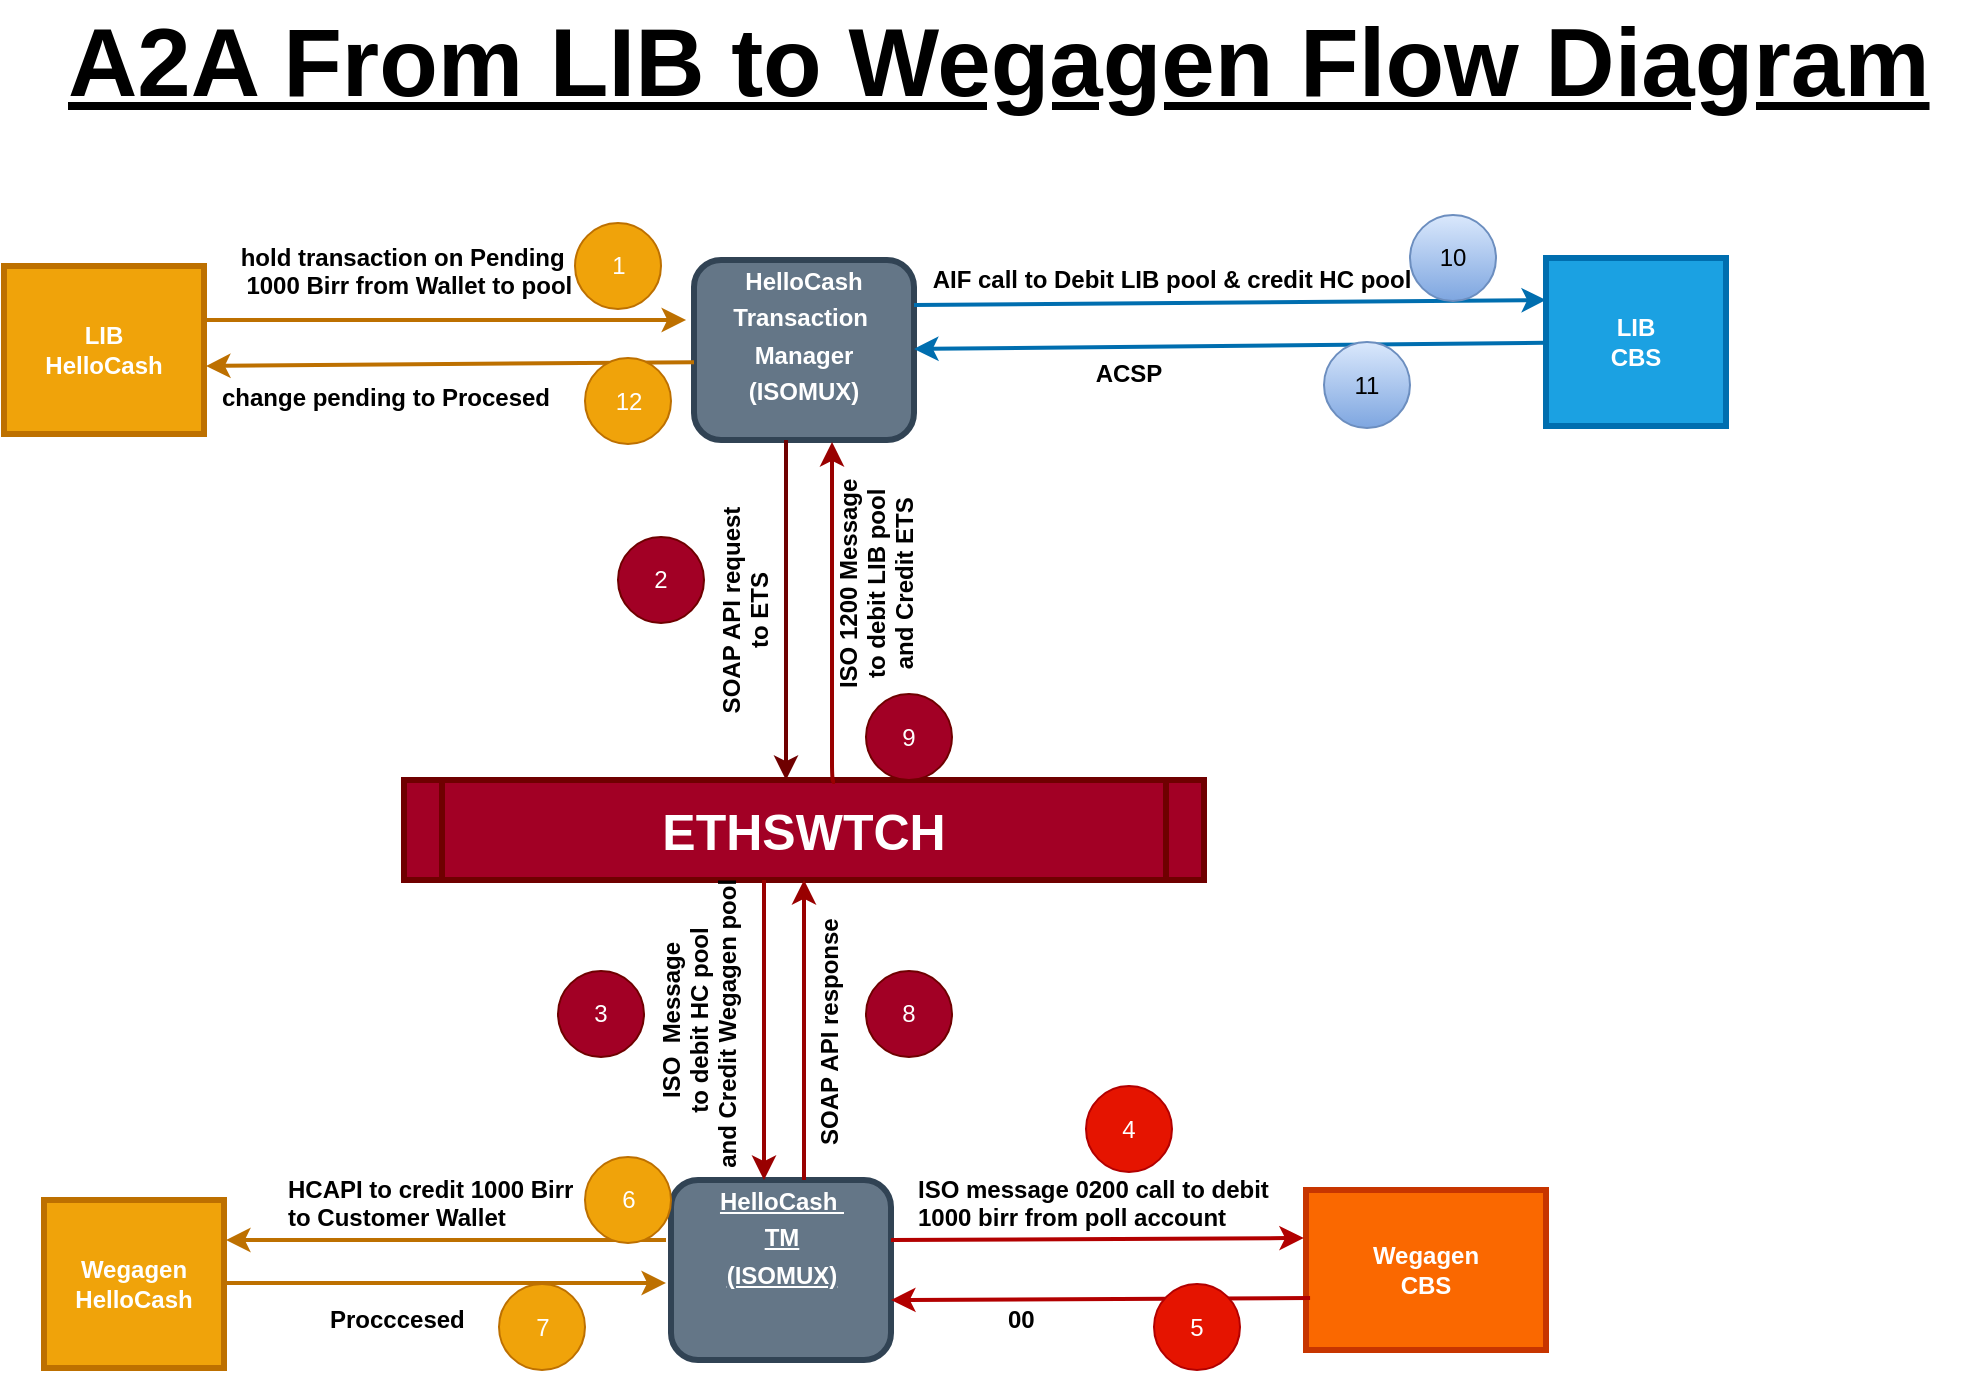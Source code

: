 <mxfile version="12.1.3" type="github" pages="1">
  <diagram name="Page-1" id="c7558073-3199-34d8-9f00-42111426c3f3">
    <mxGraphModel dx="787" dy="480" grid="1" gridSize="10" guides="1" tooltips="1" connect="1" arrows="1" fold="1" page="1" pageScale="1" pageWidth="826" pageHeight="1169" background="#ffffff" math="0" shadow="0">
      <root>
        <mxCell id="0"/>
        <mxCell id="1" parent="0"/>
        <mxCell id="2" value="&lt;p style=&quot;margin: 4px 0px 0px ; text-align: center&quot;&gt;HelloCash&lt;/p&gt;&lt;p style=&quot;margin: 4px 0px 0px ; text-align: center&quot;&gt;Transaction&amp;nbsp;&lt;/p&gt;&lt;p style=&quot;margin: 4px 0px 0px ; text-align: center&quot;&gt;Manager&lt;/p&gt;&lt;p style=&quot;margin: 4px 0px 0px ; text-align: center&quot;&gt;(ISOMUX)&lt;/p&gt;" style="verticalAlign=middle;align=center;overflow=fill;fontSize=12;fontFamily=Helvetica;html=1;rounded=1;fontStyle=1;strokeWidth=3;fillColor=#647687;strokeColor=#314354;fontColor=#ffffff;" parent="1" vertex="1">
          <mxGeometry x="355" y="130" width="110" height="90" as="geometry"/>
        </mxCell>
        <mxCell id="3" value="LIB&#xa;HelloCash" style="whiteSpace=wrap;align=center;verticalAlign=middle;fontStyle=1;strokeWidth=3;fillColor=#f0a30a;strokeColor=#BD7000;fontColor=#ffffff;" parent="1" vertex="1">
          <mxGeometry x="10" y="133" width="100" height="84" as="geometry"/>
        </mxCell>
        <mxCell id="4" value="LIB&#xa;CBS" style="whiteSpace=wrap;align=center;verticalAlign=middle;fontStyle=1;strokeWidth=3;fillColor=#1ba1e2;strokeColor=#006EAF;fontColor=#ffffff;" parent="1" vertex="1">
          <mxGeometry x="781" y="129" width="90" height="84" as="geometry"/>
        </mxCell>
        <mxCell id="5" value="&#xa;ETHSWTCH&#xa;" style="shape=process;whiteSpace=wrap;align=center;verticalAlign=middle;size=0.048;fontStyle=1;strokeWidth=3;fillColor=#a20025;strokeColor=#6F0000;fontColor=#ffffff;fontSize=25;" parent="1" vertex="1">
          <mxGeometry x="210.0" y="390" width="400" height="50" as="geometry"/>
        </mxCell>
        <mxCell id="36" value="" style="edgeStyle=none;noEdgeStyle=1;strokeColor=#BD7000;strokeWidth=2;fillColor=#f0a30a;entryX=-0.036;entryY=0.333;entryDx=0;entryDy=0;entryPerimeter=0;" parent="1" edge="1" target="2">
          <mxGeometry width="100" height="100" relative="1" as="geometry">
            <mxPoint x="110" y="160" as="sourcePoint"/>
            <mxPoint x="350" y="164" as="targetPoint"/>
            <Array as="points"/>
          </mxGeometry>
        </mxCell>
        <mxCell id="37" value="" style="edgeStyle=none;noEdgeStyle=1;strokeColor=#006EAF;strokeWidth=2;fillColor=#1ba1e2;" parent="1" source="4" target="2" edge="1">
          <mxGeometry width="100" height="100" relative="1" as="geometry">
            <mxPoint x="280" y="190" as="sourcePoint"/>
            <mxPoint x="380" y="90" as="targetPoint"/>
          </mxGeometry>
        </mxCell>
        <mxCell id="11" value="&lt;p style=&quot;margin: 0px ; margin-top: 4px ; text-align: center ; text-decoration: underline&quot;&gt;HelloCash&amp;nbsp;&lt;/p&gt;&lt;p style=&quot;margin: 0px ; margin-top: 4px ; text-align: center ; text-decoration: underline&quot;&gt;TM&lt;/p&gt;&lt;p style=&quot;margin: 0px ; margin-top: 4px ; text-align: center ; text-decoration: underline&quot;&gt;(ISOMUX)&lt;/p&gt;" style="verticalAlign=middle;align=center;overflow=fill;fontSize=12;fontFamily=Helvetica;html=1;rounded=1;fontStyle=1;strokeWidth=3;fillColor=#647687;strokeColor=#314354;fontColor=#ffffff;" parent="1" vertex="1">
          <mxGeometry x="343.5" y="590" width="110" height="90" as="geometry"/>
        </mxCell>
        <mxCell id="56" value="" style="edgeStyle=elbowEdgeStyle;elbow=horizontal;strokeColor=#6F0000;strokeWidth=2;fillColor=#a20025;" parent="1" source="2" target="5" edge="1">
          <mxGeometry width="100" height="100" relative="1" as="geometry">
            <mxPoint x="50" y="500" as="sourcePoint"/>
            <mxPoint x="150" y="400" as="targetPoint"/>
            <Array as="points">
              <mxPoint x="401" y="300"/>
              <mxPoint x="280" y="360"/>
            </Array>
          </mxGeometry>
        </mxCell>
        <mxCell id="88" value="" style="edgeStyle=elbowEdgeStyle;elbow=horizontal;strokeColor=#990000;strokeWidth=2" parent="1" source="5" target="11" edge="1">
          <mxGeometry width="100" height="100" relative="1" as="geometry">
            <mxPoint x="50" y="500" as="sourcePoint"/>
            <mxPoint x="150" y="400" as="targetPoint"/>
            <Array as="points">
              <mxPoint x="390" y="470"/>
            </Array>
          </mxGeometry>
        </mxCell>
        <mxCell id="89" value="" style="edgeStyle=elbowEdgeStyle;elbow=horizontal;strokeColor=#990000;strokeWidth=2" parent="1" source="11" target="5" edge="1">
          <mxGeometry width="100" height="100" relative="1" as="geometry">
            <mxPoint x="60.0" y="510" as="sourcePoint"/>
            <mxPoint x="160.0" y="410" as="targetPoint"/>
            <Array as="points">
              <mxPoint x="410" y="470"/>
            </Array>
          </mxGeometry>
        </mxCell>
        <mxCell id="95" value="SOAP API response  " style="text;spacingTop=-5;align=center;rotation=-90;fontStyle=1" parent="1" vertex="1">
          <mxGeometry x="380" y="488" width="117" height="49" as="geometry"/>
        </mxCell>
        <mxCell id="96" value="ISO  Message &#xa;to debit HC pool &#xa;and Credit Wegagen pool " style="text;spacingTop=-5;align=center;rotation=-90;fontStyle=1" parent="1" vertex="1">
          <mxGeometry x="330" y="500" width="30" height="20" as="geometry"/>
        </mxCell>
        <mxCell id="NKkgWCKWEFarxGGxpJ5g-107" value="" style="edgeStyle=none;noEdgeStyle=1;strokeColor=#006EAF;strokeWidth=2;fillColor=#1ba1e2;exitX=1;exitY=0.25;exitDx=0;exitDy=0;entryX=0;entryY=0.25;entryDx=0;entryDy=0;" parent="1" edge="1" target="4" source="2">
          <mxGeometry width="100" height="100" relative="1" as="geometry">
            <mxPoint x="481.5" y="154" as="sourcePoint"/>
            <mxPoint x="706.5" y="154" as="targetPoint"/>
            <Array as="points"/>
          </mxGeometry>
        </mxCell>
        <mxCell id="NKkgWCKWEFarxGGxpJ5g-110" value="" style="edgeStyle=elbowEdgeStyle;elbow=horizontal;strokeColor=#990000;strokeWidth=2;entryX=0.627;entryY=1.011;entryDx=0;entryDy=0;entryPerimeter=0;" parent="1" target="2" edge="1">
          <mxGeometry width="100" height="100" relative="1" as="geometry">
            <mxPoint x="425.5" y="391" as="sourcePoint"/>
            <mxPoint x="425.5" y="322" as="targetPoint"/>
            <Array as="points">
              <mxPoint x="424" y="290"/>
            </Array>
          </mxGeometry>
        </mxCell>
        <mxCell id="NKkgWCKWEFarxGGxpJ5g-113" value="Wegagen&#xa;CBS" style="whiteSpace=wrap;align=center;verticalAlign=middle;fontStyle=1;strokeWidth=3;fillColor=#fa6800;strokeColor=#C73500;fontColor=#ffffff;" parent="1" vertex="1">
          <mxGeometry x="661" y="595" width="120" height="80" as="geometry"/>
        </mxCell>
        <mxCell id="NKkgWCKWEFarxGGxpJ5g-114" value="Wegagen&#xa;HelloCash" style="whiteSpace=wrap;align=center;verticalAlign=middle;fontStyle=1;strokeWidth=3;fillColor=#f0a30a;strokeColor=#BD7000;fontColor=#ffffff;" parent="1" vertex="1">
          <mxGeometry x="30" y="600" width="90" height="84" as="geometry"/>
        </mxCell>
        <mxCell id="NKkgWCKWEFarxGGxpJ5g-118" value="" style="edgeStyle=none;noEdgeStyle=1;strokeColor=#B20000;strokeWidth=2;exitX=0.017;exitY=0.675;exitDx=0;exitDy=0;exitPerimeter=0;fillColor=#e51400;" parent="1" source="NKkgWCKWEFarxGGxpJ5g-113" edge="1">
          <mxGeometry width="100" height="100" relative="1" as="geometry">
            <mxPoint x="616.5" y="650" as="sourcePoint"/>
            <mxPoint x="453.5" y="650" as="targetPoint"/>
            <Array as="points"/>
          </mxGeometry>
        </mxCell>
        <mxCell id="NKkgWCKWEFarxGGxpJ5g-119" value="" style="edgeStyle=none;noEdgeStyle=1;strokeColor=#BD7000;strokeWidth=2;fillColor=#f0a30a;" parent="1" edge="1">
          <mxGeometry width="100" height="100" relative="1" as="geometry">
            <mxPoint x="341" y="620" as="sourcePoint"/>
            <mxPoint x="121" y="620" as="targetPoint"/>
            <Array as="points"/>
          </mxGeometry>
        </mxCell>
        <mxCell id="NKkgWCKWEFarxGGxpJ5g-122" value="" style="edgeStyle=none;noEdgeStyle=1;strokeColor=#B20000;strokeWidth=2;entryX=1.026;entryY=1.133;entryDx=0;entryDy=0;entryPerimeter=0;fillColor=#e51400;" parent="1" target="NKkgWCKWEFarxGGxpJ5g-135" edge="1">
          <mxGeometry width="100" height="100" relative="1" as="geometry">
            <mxPoint x="453.5" y="620" as="sourcePoint"/>
            <mxPoint x="623.53" y="620.028" as="targetPoint"/>
          </mxGeometry>
        </mxCell>
        <mxCell id="NKkgWCKWEFarxGGxpJ5g-123" value="" style="edgeStyle=none;noEdgeStyle=1;strokeColor=#BD7000;strokeWidth=2;fillColor=#f0a30a;" parent="1" edge="1">
          <mxGeometry width="100" height="100" relative="1" as="geometry">
            <mxPoint x="121" y="641.5" as="sourcePoint"/>
            <mxPoint x="341" y="641.5" as="targetPoint"/>
          </mxGeometry>
        </mxCell>
        <mxCell id="NKkgWCKWEFarxGGxpJ5g-125" value="" style="edgeStyle=none;noEdgeStyle=1;strokeColor=#BD7000;strokeWidth=2;fillColor=#f0a30a;entryX=1.01;entryY=0.595;entryDx=0;entryDy=0;entryPerimeter=0;" parent="1" edge="1" target="3">
          <mxGeometry width="100" height="100" relative="1" as="geometry">
            <mxPoint x="355" y="181.086" as="sourcePoint"/>
            <mxPoint x="120" y="181" as="targetPoint"/>
          </mxGeometry>
        </mxCell>
        <mxCell id="NKkgWCKWEFarxGGxpJ5g-129" value="SOAP API request&#xa; to ETS " style="text;spacingTop=-5;align=center;direction=north;rotation=-90;fontStyle=1" parent="1" vertex="1">
          <mxGeometry x="370" y="290" width="20" height="30" as="geometry"/>
        </mxCell>
        <mxCell id="NKkgWCKWEFarxGGxpJ5g-135" value="&lt;b&gt;ISO message 0200 call to debit&amp;nbsp;&lt;br&gt;1000 birr from poll account&lt;/b&gt;" style="text;html=1;resizable=0;points=[];autosize=1;align=left;verticalAlign=top;spacingTop=-4;" parent="1" vertex="1">
          <mxGeometry x="465" y="585" width="190" height="30" as="geometry"/>
        </mxCell>
        <mxCell id="NKkgWCKWEFarxGGxpJ5g-136" value="&lt;b&gt;00&lt;/b&gt;" style="text;html=1;resizable=0;points=[];autosize=1;align=left;verticalAlign=top;spacingTop=-4;" parent="1" vertex="1">
          <mxGeometry x="510" y="650" width="30" height="20" as="geometry"/>
        </mxCell>
        <mxCell id="NKkgWCKWEFarxGGxpJ5g-137" value="&lt;b&gt;HCAPI to credit 1000 Birr&lt;br&gt;to Customer Wallet&lt;/b&gt;" style="text;html=1;resizable=0;points=[];autosize=1;align=left;verticalAlign=top;spacingTop=-4;" parent="1" vertex="1">
          <mxGeometry x="150" y="585" width="160" height="30" as="geometry"/>
        </mxCell>
        <mxCell id="NKkgWCKWEFarxGGxpJ5g-139" value="&lt;b&gt;Procccesed&amp;nbsp;&lt;/b&gt;" style="text;html=1;resizable=0;points=[];autosize=1;align=left;verticalAlign=top;spacingTop=-4;" parent="1" vertex="1">
          <mxGeometry x="171" y="650" width="90" height="20" as="geometry"/>
        </mxCell>
        <mxCell id="NKkgWCKWEFarxGGxpJ5g-140" value="ISO 1200 Message &#xa;to debit LIB pool &#xa;and Credit ETS " style="text;spacingTop=-5;align=center;direction=north;rotation=-90;fontStyle=1" parent="1" vertex="1">
          <mxGeometry x="427.5" y="275" width="22" height="30" as="geometry"/>
        </mxCell>
        <mxCell id="NKkgWCKWEFarxGGxpJ5g-149" value="AIF call to Debit LIB pool &amp; credit HC pool" style="text;spacingTop=-5;align=center;fontStyle=1" parent="1" vertex="1">
          <mxGeometry x="581.5" y="131" width="25" height="44" as="geometry"/>
        </mxCell>
        <mxCell id="NKkgWCKWEFarxGGxpJ5g-151" value="hold transaction on Pending &#xa; 1000 Birr from Wallet to pool" style="text;spacingTop=-5;align=center;fontStyle=1" parent="1" vertex="1">
          <mxGeometry x="198.5" y="120" width="25" height="2" as="geometry"/>
        </mxCell>
        <mxCell id="NKkgWCKWEFarxGGxpJ5g-158" value="change pending to Procesed" style="text;spacingTop=-5;align=center;fontStyle=1" parent="1" vertex="1">
          <mxGeometry x="188.5" y="190" width="25" height="2" as="geometry"/>
        </mxCell>
        <mxCell id="NKkgWCKWEFarxGGxpJ5g-163" value="ACSP" style="text;spacingTop=-5;align=center;fontStyle=1" parent="1" vertex="1">
          <mxGeometry x="560" y="178" width="25" height="44" as="geometry"/>
        </mxCell>
        <mxCell id="NKkgWCKWEFarxGGxpJ5g-167" value="1" style="ellipse;whiteSpace=wrap;html=1;aspect=fixed;fillColor=#f0a30a;strokeColor=#BD7000;fontColor=#ffffff;" parent="1" vertex="1">
          <mxGeometry x="295.5" y="111.5" width="43" height="43" as="geometry"/>
        </mxCell>
        <mxCell id="NKkgWCKWEFarxGGxpJ5g-169" value="2" style="ellipse;whiteSpace=wrap;html=1;aspect=fixed;fillColor=#a20025;strokeColor=#6F0000;fontColor=#ffffff;" parent="1" vertex="1">
          <mxGeometry x="317" y="268.5" width="43" height="43" as="geometry"/>
        </mxCell>
        <mxCell id="NKkgWCKWEFarxGGxpJ5g-170" value="3" style="ellipse;whiteSpace=wrap;html=1;aspect=fixed;fillColor=#a20025;strokeColor=#6F0000;fontColor=#ffffff;" parent="1" vertex="1">
          <mxGeometry x="287" y="485.5" width="43" height="43" as="geometry"/>
        </mxCell>
        <mxCell id="NKkgWCKWEFarxGGxpJ5g-171" value="4" style="ellipse;whiteSpace=wrap;html=1;aspect=fixed;fillColor=#e51400;strokeColor=#B20000;fontColor=#ffffff;" parent="1" vertex="1">
          <mxGeometry x="551" y="543" width="43" height="43" as="geometry"/>
        </mxCell>
        <mxCell id="NKkgWCKWEFarxGGxpJ5g-172" value="5" style="ellipse;whiteSpace=wrap;html=1;aspect=fixed;fillColor=#e51400;strokeColor=#B20000;fontColor=#ffffff;" parent="1" vertex="1">
          <mxGeometry x="585" y="642" width="43" height="43" as="geometry"/>
        </mxCell>
        <mxCell id="NKkgWCKWEFarxGGxpJ5g-173" value="7" style="ellipse;whiteSpace=wrap;html=1;aspect=fixed;fillColor=#f0a30a;strokeColor=#BD7000;fontColor=#ffffff;" parent="1" vertex="1">
          <mxGeometry x="257.5" y="642" width="43" height="43" as="geometry"/>
        </mxCell>
        <mxCell id="NKkgWCKWEFarxGGxpJ5g-174" value="9" style="ellipse;whiteSpace=wrap;html=1;aspect=fixed;fillColor=#a20025;strokeColor=#6F0000;fontColor=#ffffff;" parent="1" vertex="1">
          <mxGeometry x="441" y="347" width="43" height="43" as="geometry"/>
        </mxCell>
        <mxCell id="NKkgWCKWEFarxGGxpJ5g-175" value="11" style="ellipse;whiteSpace=wrap;html=1;aspect=fixed;gradientColor=#7ea6e0;fillColor=#dae8fc;strokeColor=#6c8ebf;" parent="1" vertex="1">
          <mxGeometry x="670" y="171" width="43" height="43" as="geometry"/>
        </mxCell>
        <mxCell id="NKkgWCKWEFarxGGxpJ5g-176" value="10" style="ellipse;whiteSpace=wrap;html=1;aspect=fixed;fillColor=#dae8fc;strokeColor=#6c8ebf;gradientColor=#7ea6e0;" parent="1" vertex="1">
          <mxGeometry x="713" y="107.5" width="43" height="43" as="geometry"/>
        </mxCell>
        <mxCell id="NKkgWCKWEFarxGGxpJ5g-177" value="12" style="ellipse;whiteSpace=wrap;html=1;aspect=fixed;fillColor=#f0a30a;strokeColor=#BD7000;fontColor=#ffffff;" parent="1" vertex="1">
          <mxGeometry x="300.5" y="179" width="43" height="43" as="geometry"/>
        </mxCell>
        <mxCell id="NKkgWCKWEFarxGGxpJ5g-178" value="6" style="ellipse;whiteSpace=wrap;html=1;aspect=fixed;fillColor=#f0a30a;strokeColor=#BD7000;fontColor=#ffffff;" parent="1" vertex="1">
          <mxGeometry x="300.5" y="578.5" width="43" height="43" as="geometry"/>
        </mxCell>
        <mxCell id="NKkgWCKWEFarxGGxpJ5g-179" value="8" style="ellipse;whiteSpace=wrap;html=1;aspect=fixed;fillColor=#a20025;strokeColor=#6F0000;fontColor=#ffffff;" parent="1" vertex="1">
          <mxGeometry x="441" y="485.5" width="43" height="43" as="geometry"/>
        </mxCell>
        <mxCell id="qHffJVlvO2PUyd9b3DOc-97" value="&lt;font style=&quot;font-size: 48px&quot;&gt;&lt;u&gt;&lt;b&gt;A2A From LIB to Wegagen Flow Diagram&lt;/b&gt;&lt;/u&gt;&lt;/font&gt;" style="text;html=1;resizable=0;points=[];autosize=1;align=left;verticalAlign=top;spacingTop=-4;" vertex="1" parent="1">
          <mxGeometry x="40" width="950" height="30" as="geometry"/>
        </mxCell>
      </root>
    </mxGraphModel>
  </diagram>
</mxfile>
